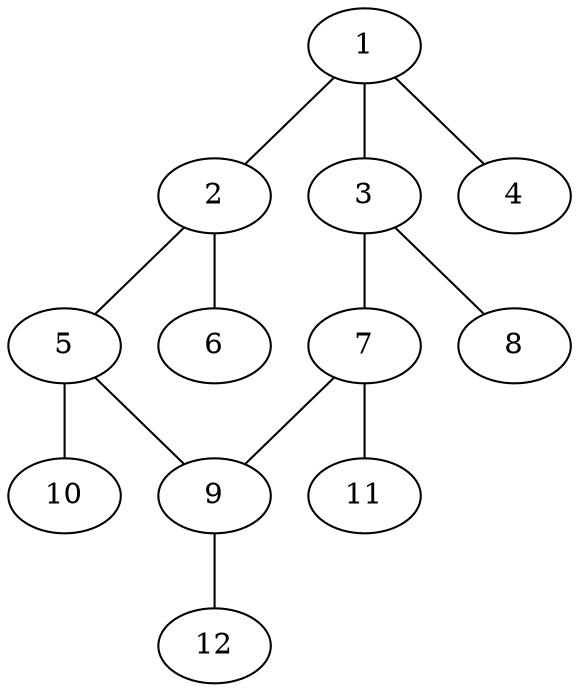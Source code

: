graph molecule_786 {
	1	 [chem=C];
	2	 [chem=C];
	1 -- 2	 [valence=2];
	3	 [chem=C];
	1 -- 3	 [valence=1];
	4	 [chem=Cl];
	1 -- 4	 [valence=1];
	5	 [chem=C];
	2 -- 5	 [valence=1];
	6	 [chem=Cl];
	2 -- 6	 [valence=1];
	7	 [chem=C];
	3 -- 7	 [valence=2];
	8	 [chem=Cl];
	3 -- 8	 [valence=1];
	9	 [chem=C];
	5 -- 9	 [valence=2];
	10	 [chem=H];
	5 -- 10	 [valence=1];
	7 -- 9	 [valence=1];
	11	 [chem=H];
	7 -- 11	 [valence=1];
	12	 [chem=H];
	9 -- 12	 [valence=1];
}
